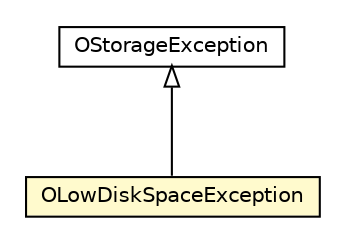 #!/usr/local/bin/dot
#
# Class diagram 
# Generated by UMLGraph version R5_6-24-gf6e263 (http://www.umlgraph.org/)
#

digraph G {
	edge [fontname="Helvetica",fontsize=10,labelfontname="Helvetica",labelfontsize=10];
	node [fontname="Helvetica",fontsize=10,shape=plaintext];
	nodesep=0.25;
	ranksep=0.5;
	// com.orientechnologies.orient.core.exception.OStorageException
	c2350446 [label=<<table title="com.orientechnologies.orient.core.exception.OStorageException" border="0" cellborder="1" cellspacing="0" cellpadding="2" port="p" href="./OStorageException.html">
		<tr><td><table border="0" cellspacing="0" cellpadding="1">
<tr><td align="center" balign="center"> OStorageException </td></tr>
		</table></td></tr>
		</table>>, URL="./OStorageException.html", fontname="Helvetica", fontcolor="black", fontsize=10.0];
	// com.orientechnologies.orient.core.exception.OLowDiskSpaceException
	c2350471 [label=<<table title="com.orientechnologies.orient.core.exception.OLowDiskSpaceException" border="0" cellborder="1" cellspacing="0" cellpadding="2" port="p" bgcolor="lemonChiffon" href="./OLowDiskSpaceException.html">
		<tr><td><table border="0" cellspacing="0" cellpadding="1">
<tr><td align="center" balign="center"> OLowDiskSpaceException </td></tr>
		</table></td></tr>
		</table>>, URL="./OLowDiskSpaceException.html", fontname="Helvetica", fontcolor="black", fontsize=10.0];
	//com.orientechnologies.orient.core.exception.OLowDiskSpaceException extends com.orientechnologies.orient.core.exception.OStorageException
	c2350446:p -> c2350471:p [dir=back,arrowtail=empty];
}

